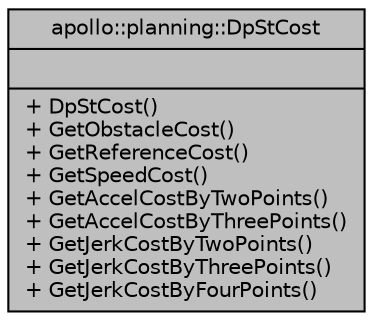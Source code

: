 digraph "apollo::planning::DpStCost"
{
  edge [fontname="Helvetica",fontsize="10",labelfontname="Helvetica",labelfontsize="10"];
  node [fontname="Helvetica",fontsize="10",shape=record];
  Node1 [label="{apollo::planning::DpStCost\n||+ DpStCost()\l+ GetObstacleCost()\l+ GetReferenceCost()\l+ GetSpeedCost()\l+ GetAccelCostByTwoPoints()\l+ GetAccelCostByThreePoints()\l+ GetJerkCostByTwoPoints()\l+ GetJerkCostByThreePoints()\l+ GetJerkCostByFourPoints()\l}",height=0.2,width=0.4,color="black", fillcolor="grey75", style="filled" fontcolor="black"];
}
